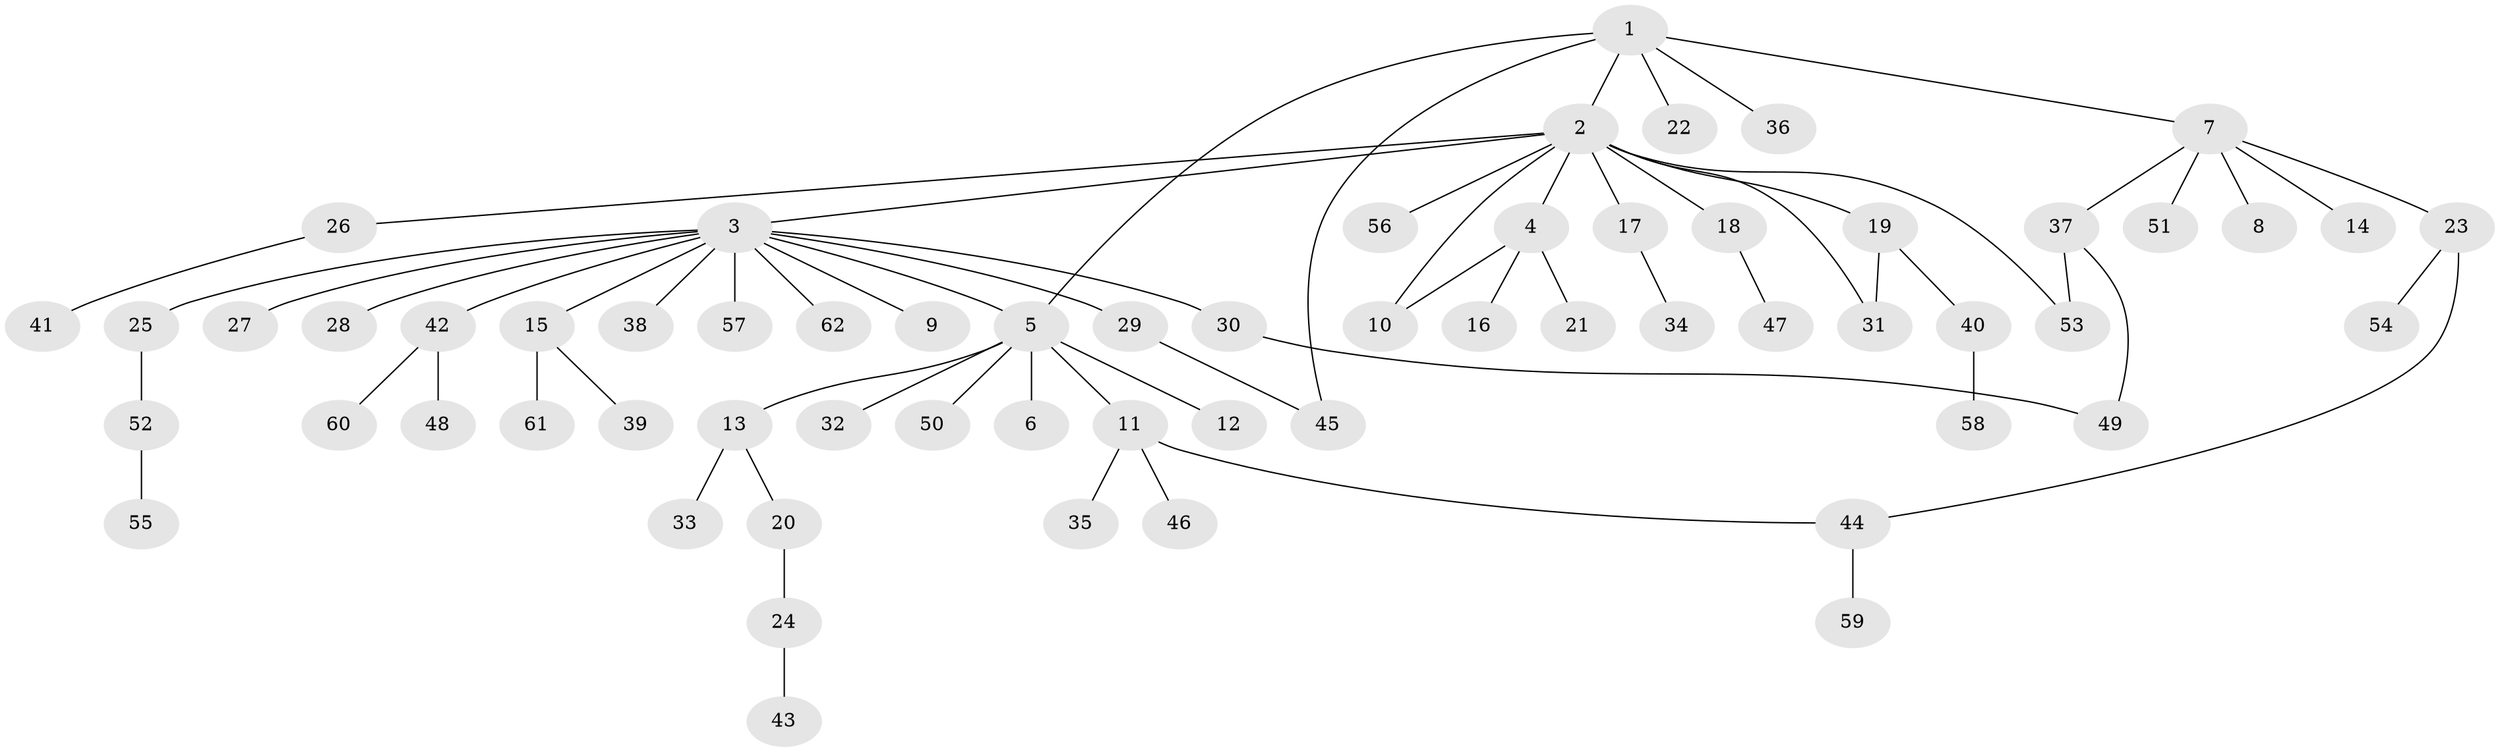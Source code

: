 // original degree distribution, {7: 0.022988505747126436, 13: 0.011494252873563218, 14: 0.011494252873563218, 5: 0.022988505747126436, 9: 0.011494252873563218, 1: 0.5747126436781609, 2: 0.1724137931034483, 3: 0.13793103448275862, 4: 0.034482758620689655}
// Generated by graph-tools (version 1.1) at 2025/50/03/04/25 22:50:19]
// undirected, 62 vertices, 68 edges
graph export_dot {
  node [color=gray90,style=filled];
  1;
  2;
  3;
  4;
  5;
  6;
  7;
  8;
  9;
  10;
  11;
  12;
  13;
  14;
  15;
  16;
  17;
  18;
  19;
  20;
  21;
  22;
  23;
  24;
  25;
  26;
  27;
  28;
  29;
  30;
  31;
  32;
  33;
  34;
  35;
  36;
  37;
  38;
  39;
  40;
  41;
  42;
  43;
  44;
  45;
  46;
  47;
  48;
  49;
  50;
  51;
  52;
  53;
  54;
  55;
  56;
  57;
  58;
  59;
  60;
  61;
  62;
  1 -- 2 [weight=1.0];
  1 -- 5 [weight=1.0];
  1 -- 7 [weight=1.0];
  1 -- 22 [weight=1.0];
  1 -- 36 [weight=1.0];
  1 -- 45 [weight=1.0];
  2 -- 3 [weight=1.0];
  2 -- 4 [weight=1.0];
  2 -- 10 [weight=1.0];
  2 -- 17 [weight=2.0];
  2 -- 18 [weight=1.0];
  2 -- 19 [weight=1.0];
  2 -- 26 [weight=1.0];
  2 -- 31 [weight=1.0];
  2 -- 53 [weight=1.0];
  2 -- 56 [weight=1.0];
  3 -- 5 [weight=1.0];
  3 -- 9 [weight=1.0];
  3 -- 15 [weight=1.0];
  3 -- 25 [weight=1.0];
  3 -- 27 [weight=1.0];
  3 -- 28 [weight=1.0];
  3 -- 29 [weight=1.0];
  3 -- 30 [weight=1.0];
  3 -- 38 [weight=1.0];
  3 -- 42 [weight=1.0];
  3 -- 57 [weight=1.0];
  3 -- 62 [weight=1.0];
  4 -- 10 [weight=1.0];
  4 -- 16 [weight=1.0];
  4 -- 21 [weight=1.0];
  5 -- 6 [weight=1.0];
  5 -- 11 [weight=1.0];
  5 -- 12 [weight=1.0];
  5 -- 13 [weight=1.0];
  5 -- 32 [weight=1.0];
  5 -- 50 [weight=1.0];
  7 -- 8 [weight=1.0];
  7 -- 14 [weight=1.0];
  7 -- 23 [weight=1.0];
  7 -- 37 [weight=1.0];
  7 -- 51 [weight=1.0];
  11 -- 35 [weight=1.0];
  11 -- 44 [weight=1.0];
  11 -- 46 [weight=1.0];
  13 -- 20 [weight=1.0];
  13 -- 33 [weight=1.0];
  15 -- 39 [weight=1.0];
  15 -- 61 [weight=1.0];
  17 -- 34 [weight=1.0];
  18 -- 47 [weight=1.0];
  19 -- 31 [weight=1.0];
  19 -- 40 [weight=1.0];
  20 -- 24 [weight=1.0];
  23 -- 44 [weight=1.0];
  23 -- 54 [weight=1.0];
  24 -- 43 [weight=1.0];
  25 -- 52 [weight=1.0];
  26 -- 41 [weight=1.0];
  29 -- 45 [weight=1.0];
  30 -- 49 [weight=1.0];
  37 -- 49 [weight=1.0];
  37 -- 53 [weight=1.0];
  40 -- 58 [weight=1.0];
  42 -- 48 [weight=1.0];
  42 -- 60 [weight=1.0];
  44 -- 59 [weight=1.0];
  52 -- 55 [weight=1.0];
}
